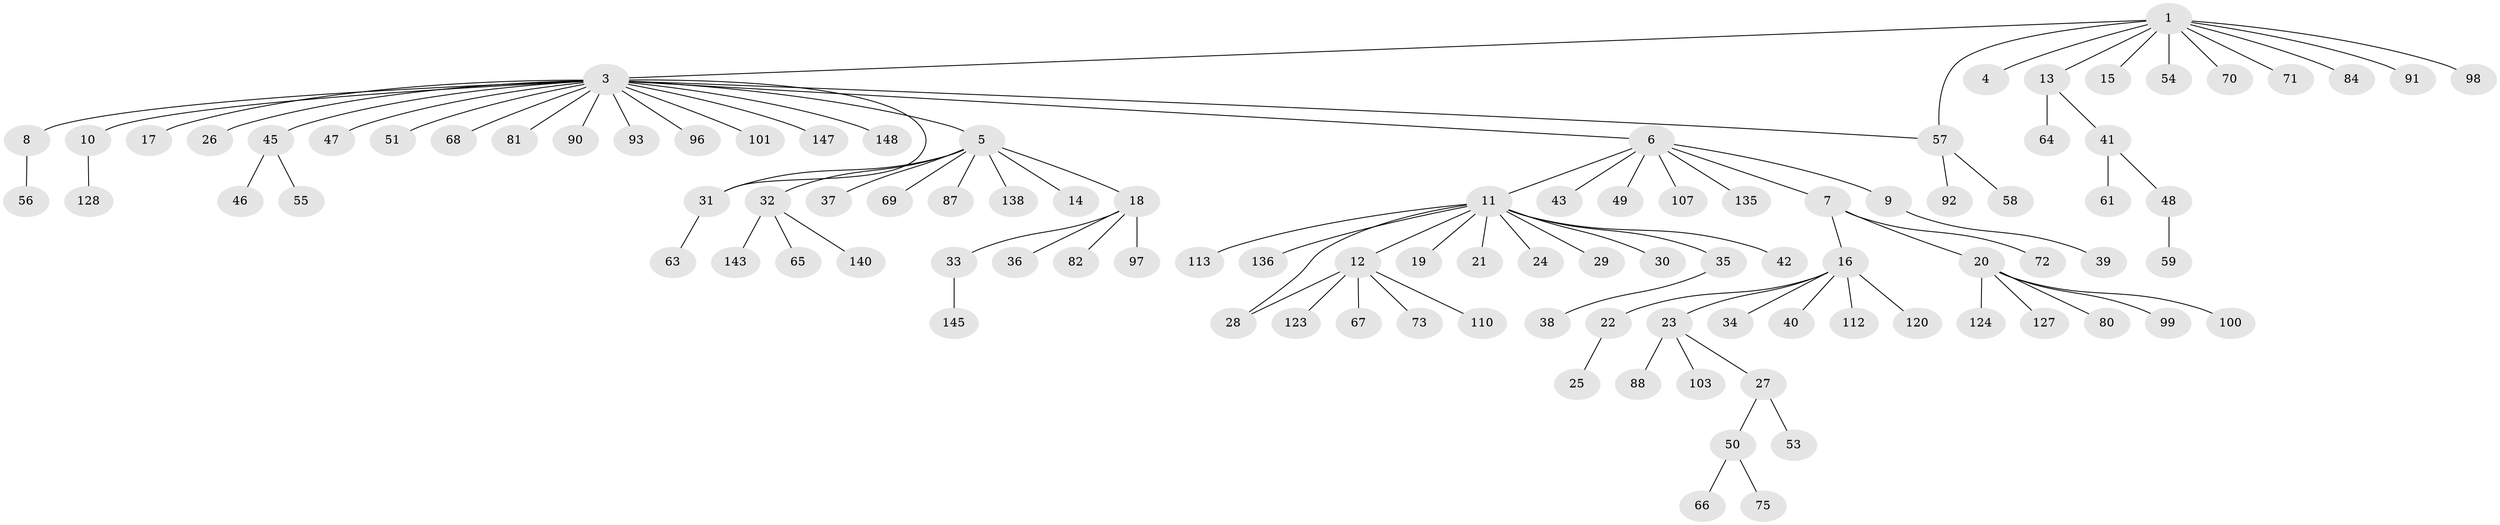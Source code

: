 // original degree distribution, {6: 0.02702702702702703, 7: 0.013513513513513514, 20: 0.006756756756756757, 1: 0.668918918918919, 9: 0.006756756756756757, 8: 0.006756756756756757, 4: 0.04054054054054054, 2: 0.14864864864864866, 12: 0.006756756756756757, 3: 0.0472972972972973, 5: 0.02027027027027027, 10: 0.006756756756756757}
// Generated by graph-tools (version 1.1) at 2025/18/03/04/25 18:18:15]
// undirected, 103 vertices, 105 edges
graph export_dot {
graph [start="1"]
  node [color=gray90,style=filled];
  1 [super="+2"];
  3;
  4;
  5;
  6;
  7;
  8;
  9;
  10;
  11;
  12;
  13;
  14;
  15;
  16;
  17 [super="+141"];
  18;
  19;
  20;
  21;
  22;
  23;
  24 [super="+102"];
  25;
  26;
  27 [super="+79"];
  28;
  29;
  30;
  31 [super="+95+111+131+76"];
  32;
  33;
  34;
  35 [super="+77+137+89"];
  36 [super="+132"];
  37 [super="+142"];
  38;
  39;
  40;
  41 [super="+114+144+105+129+104+86+60"];
  42 [super="+126+130+134+83"];
  43 [super="+74+44"];
  45;
  46;
  47;
  48 [super="+52"];
  49;
  50;
  51;
  53;
  54;
  55;
  56 [super="+115"];
  57;
  58 [super="+122"];
  59;
  61;
  63;
  64;
  65;
  66 [super="+78"];
  67;
  68;
  69;
  70 [super="+85+108"];
  71;
  72;
  73;
  75 [super="+94"];
  80;
  81;
  82;
  84;
  87 [super="+106"];
  88;
  90;
  91;
  92;
  93;
  96;
  97;
  98;
  99;
  100;
  101;
  103;
  107;
  110 [super="+146"];
  112 [super="+121"];
  113;
  120;
  123;
  124;
  127;
  128;
  135;
  136;
  138;
  140;
  143;
  145;
  147;
  148;
  1 -- 3;
  1 -- 4;
  1 -- 15;
  1 -- 54;
  1 -- 84;
  1 -- 98;
  1 -- 70;
  1 -- 71;
  1 -- 57;
  1 -- 91;
  1 -- 13;
  3 -- 5;
  3 -- 6;
  3 -- 8;
  3 -- 10;
  3 -- 17;
  3 -- 26;
  3 -- 31;
  3 -- 45;
  3 -- 47;
  3 -- 51;
  3 -- 57;
  3 -- 68;
  3 -- 81;
  3 -- 90;
  3 -- 93;
  3 -- 96;
  3 -- 101;
  3 -- 147;
  3 -- 148;
  5 -- 14;
  5 -- 18;
  5 -- 32;
  5 -- 37;
  5 -- 69;
  5 -- 87;
  5 -- 138;
  5 -- 31;
  6 -- 7;
  6 -- 9;
  6 -- 11;
  6 -- 43;
  6 -- 49;
  6 -- 107;
  6 -- 135;
  7 -- 16;
  7 -- 20;
  7 -- 72;
  8 -- 56;
  9 -- 39;
  10 -- 128;
  11 -- 12;
  11 -- 19;
  11 -- 21;
  11 -- 24;
  11 -- 28;
  11 -- 29;
  11 -- 30;
  11 -- 35;
  11 -- 42;
  11 -- 113;
  11 -- 136;
  12 -- 28;
  12 -- 67;
  12 -- 73;
  12 -- 110;
  12 -- 123;
  13 -- 41;
  13 -- 64;
  16 -- 22;
  16 -- 23;
  16 -- 34;
  16 -- 40;
  16 -- 112;
  16 -- 120;
  18 -- 33;
  18 -- 36;
  18 -- 82;
  18 -- 97;
  20 -- 80;
  20 -- 99;
  20 -- 100;
  20 -- 124;
  20 -- 127;
  22 -- 25;
  23 -- 27;
  23 -- 88;
  23 -- 103;
  27 -- 50;
  27 -- 53;
  31 -- 63;
  32 -- 65;
  32 -- 140;
  32 -- 143;
  33 -- 145;
  35 -- 38;
  41 -- 48;
  41 -- 61;
  45 -- 46;
  45 -- 55;
  48 -- 59;
  50 -- 66;
  50 -- 75;
  57 -- 58;
  57 -- 92;
}

